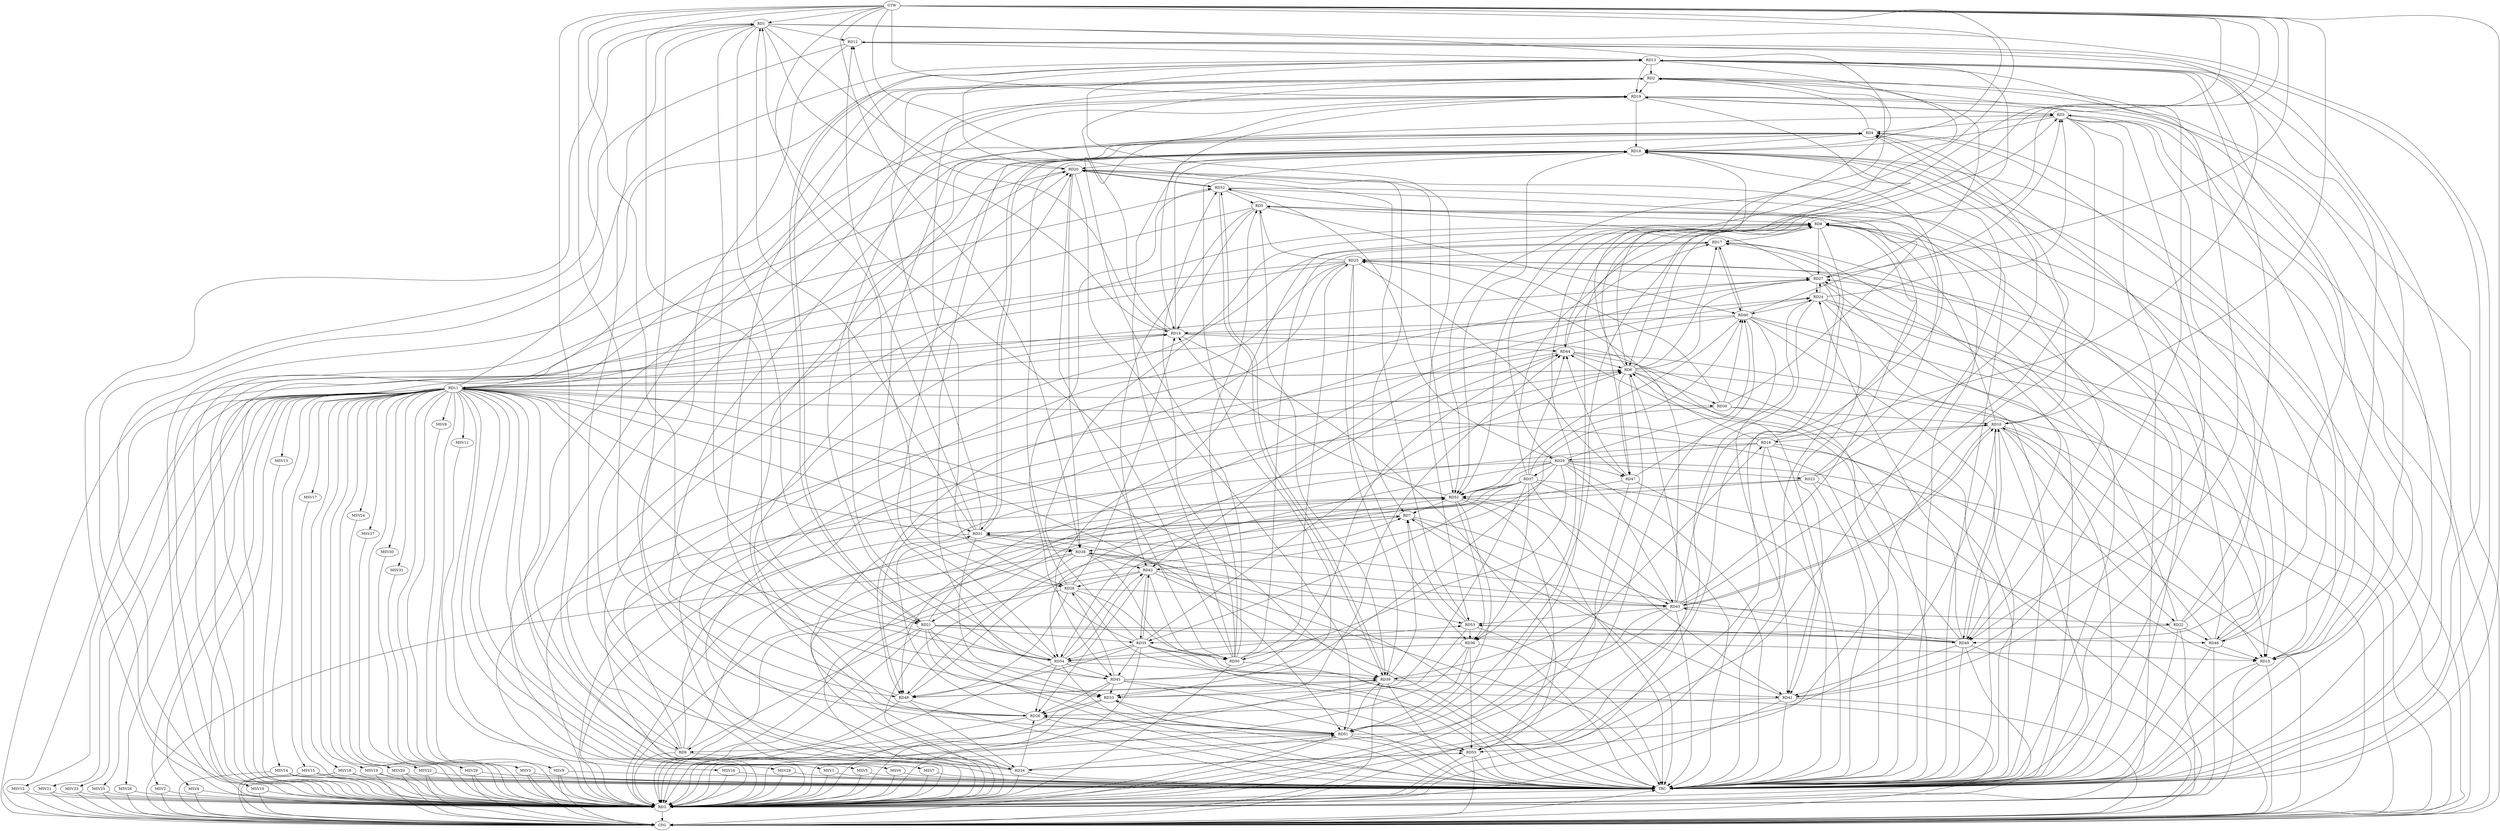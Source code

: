 strict digraph G {
  RD1 [ label="RD1" ];
  RD2 [ label="RD2" ];
  RD3 [ label="RD3" ];
  RD4 [ label="RD4" ];
  RD5 [ label="RD5" ];
  RD6 [ label="RD6" ];
  RD7 [ label="RD7" ];
  RD8 [ label="RD8" ];
  RD9 [ label="RD9" ];
  RD10 [ label="RD10" ];
  RD11 [ label="RD11" ];
  RD12 [ label="RD12" ];
  RD13 [ label="RD13" ];
  RD14 [ label="RD14" ];
  RD15 [ label="RD15" ];
  RD16 [ label="RD16" ];
  RD17 [ label="RD17" ];
  RD18 [ label="RD18" ];
  RD19 [ label="RD19" ];
  RD20 [ label="RD20" ];
  RD21 [ label="RD21" ];
  RD22 [ label="RD22" ];
  RD23 [ label="RD23" ];
  RD24 [ label="RD24" ];
  RD25 [ label="RD25" ];
  RD26 [ label="RD26" ];
  RD27 [ label="RD27" ];
  RD28 [ label="RD28" ];
  RD29 [ label="RD29" ];
  RD30 [ label="RD30" ];
  RD31 [ label="RD31" ];
  RD32 [ label="RD32" ];
  RD33 [ label="RD33" ];
  RD34 [ label="RD34" ];
  RD35 [ label="RD35" ];
  RD36 [ label="RD36" ];
  RD37 [ label="RD37" ];
  RD38 [ label="RD38" ];
  RD39 [ label="RD39" ];
  RD40 [ label="RD40" ];
  RD41 [ label="RD41" ];
  RD42 [ label="RD42" ];
  RD43 [ label="RD43" ];
  RD44 [ label="RD44" ];
  RD45 [ label="RD45" ];
  RD46 [ label="RD46" ];
  RD47 [ label="RD47" ];
  RD48 [ label="RD48" ];
  RD49 [ label="RD49" ];
  RD50 [ label="RD50" ];
  RD51 [ label="RD51" ];
  RD52 [ label="RD52" ];
  RD53 [ label="RD53" ];
  RD54 [ label="RD54" ];
  RD55 [ label="RD55" ];
  GTW [ label="GTW" ];
  REG [ label="REG" ];
  CFG [ label="CFG" ];
  TRC [ label="TRC" ];
  MSV1 [ label="MSV1" ];
  MSV2 [ label="MSV2" ];
  MSV3 [ label="MSV3" ];
  MSV4 [ label="MSV4" ];
  MSV5 [ label="MSV5" ];
  MSV6 [ label="MSV6" ];
  MSV7 [ label="MSV7" ];
  MSV8 [ label="MSV8" ];
  MSV9 [ label="MSV9" ];
  MSV10 [ label="MSV10" ];
  MSV11 [ label="MSV11" ];
  MSV12 [ label="MSV12" ];
  MSV13 [ label="MSV13" ];
  MSV14 [ label="MSV14" ];
  MSV15 [ label="MSV15" ];
  MSV16 [ label="MSV16" ];
  MSV17 [ label="MSV17" ];
  MSV18 [ label="MSV18" ];
  MSV19 [ label="MSV19" ];
  MSV20 [ label="MSV20" ];
  MSV21 [ label="MSV21" ];
  MSV22 [ label="MSV22" ];
  MSV23 [ label="MSV23" ];
  MSV24 [ label="MSV24" ];
  MSV25 [ label="MSV25" ];
  MSV26 [ label="MSV26" ];
  MSV27 [ label="MSV27" ];
  MSV28 [ label="MSV28" ];
  MSV29 [ label="MSV29" ];
  MSV30 [ label="MSV30" ];
  MSV31 [ label="MSV31" ];
  RD11 -> RD1;
  RD1 -> RD12;
  RD1 -> RD14;
  RD1 -> RD20;
  RD1 -> RD21;
  RD31 -> RD1;
  RD34 -> RD1;
  RD1 -> RD48;
  RD50 -> RD1;
  RD1 -> RD52;
  RD1 -> RD54;
  RD4 -> RD2;
  RD11 -> RD2;
  RD13 -> RD2;
  RD14 -> RD2;
  RD2 -> RD19;
  RD27 -> RD2;
  RD2 -> RD28;
  RD29 -> RD2;
  RD31 -> RD2;
  RD2 -> RD41;
  RD2 -> RD45;
  RD3 -> RD4;
  RD3 -> RD18;
  RD3 -> RD19;
  RD19 -> RD3;
  RD22 -> RD3;
  RD24 -> RD3;
  RD40 -> RD3;
  RD3 -> RD49;
  RD51 -> RD3;
  RD54 -> RD3;
  RD3 -> RD55;
  RD11 -> RD4;
  RD15 -> RD4;
  RD4 -> RD18;
  RD23 -> RD4;
  RD43 -> RD4;
  RD45 -> RD4;
  RD48 -> RD4;
  RD54 -> RD4;
  RD5 -> RD8;
  RD5 -> RD14;
  RD23 -> RD5;
  RD25 -> RD5;
  RD27 -> RD5;
  RD32 -> RD5;
  RD5 -> RD39;
  RD5 -> RD40;
  RD5 -> RD42;
  RD50 -> RD5;
  RD6 -> RD8;
  RD9 -> RD6;
  RD6 -> RD11;
  RD11 -> RD6;
  RD16 -> RD6;
  RD6 -> RD17;
  RD6 -> RD18;
  RD19 -> RD6;
  RD6 -> RD27;
  RD6 -> RD30;
  RD34 -> RD6;
  RD35 -> RD6;
  RD44 -> RD6;
  RD6 -> RD47;
  RD55 -> RD6;
  RD7 -> RD31;
  RD31 -> RD7;
  RD39 -> RD7;
  RD41 -> RD7;
  RD7 -> RD43;
  RD48 -> RD7;
  RD52 -> RD7;
  RD53 -> RD7;
  RD10 -> RD8;
  RD13 -> RD8;
  RD8 -> RD17;
  RD8 -> RD27;
  RD35 -> RD8;
  RD37 -> RD8;
  RD43 -> RD8;
  RD8 -> RD45;
  RD8 -> RD49;
  RD51 -> RD8;
  RD8 -> RD55;
  RD9 -> RD11;
  RD9 -> RD14;
  RD9 -> RD20;
  RD21 -> RD9;
  RD51 -> RD9;
  RD9 -> RD52;
  RD10 -> RD16;
  RD10 -> RD18;
  RD10 -> RD22;
  RD30 -> RD10;
  RD10 -> RD43;
  RD43 -> RD10;
  RD45 -> RD10;
  RD46 -> RD10;
  RD10 -> RD49;
  RD49 -> RD10;
  RD51 -> RD10;
  RD11 -> RD20;
  RD11 -> RD24;
  RD11 -> RD27;
  RD11 -> RD30;
  RD11 -> RD31;
  RD11 -> RD38;
  RD11 -> RD39;
  RD11 -> RD51;
  RD11 -> RD54;
  RD12 -> RD13;
  RD14 -> RD12;
  RD12 -> RD15;
  RD16 -> RD12;
  RD31 -> RD12;
  RD12 -> RD51;
  RD15 -> RD13;
  RD13 -> RD19;
  RD20 -> RD13;
  RD13 -> RD21;
  RD21 -> RD13;
  RD22 -> RD13;
  RD41 -> RD13;
  RD13 -> RD49;
  RD13 -> RD52;
  RD13 -> RD53;
  RD14 -> RD18;
  RD19 -> RD14;
  RD28 -> RD14;
  RD40 -> RD14;
  RD14 -> RD44;
  RD52 -> RD14;
  RD14 -> RD55;
  RD16 -> RD15;
  RD18 -> RD15;
  RD21 -> RD15;
  RD32 -> RD15;
  RD40 -> RD15;
  RD44 -> RD15;
  RD46 -> RD15;
  RD16 -> RD29;
  RD39 -> RD16;
  RD16 -> RD41;
  RD16 -> RD48;
  RD17 -> RD25;
  RD17 -> RD40;
  RD40 -> RD17;
  RD43 -> RD17;
  RD44 -> RD17;
  RD17 -> RD49;
  RD50 -> RD17;
  RD19 -> RD18;
  RD18 -> RD20;
  RD26 -> RD18;
  RD28 -> RD18;
  RD18 -> RD31;
  RD31 -> RD18;
  RD33 -> RD18;
  RD46 -> RD18;
  RD50 -> RD18;
  RD18 -> RD52;
  RD18 -> RD54;
  RD18 -> RD55;
  RD34 -> RD19;
  RD19 -> RD46;
  RD50 -> RD19;
  RD54 -> RD19;
  RD26 -> RD20;
  RD20 -> RD32;
  RD32 -> RD20;
  RD20 -> RD38;
  RD20 -> RD50;
  RD20 -> RD51;
  RD20 -> RD52;
  RD53 -> RD20;
  RD21 -> RD24;
  RD21 -> RD33;
  RD21 -> RD35;
  RD37 -> RD21;
  RD21 -> RD46;
  RD21 -> RD51;
  RD22 -> RD27;
  RD22 -> RD35;
  RD43 -> RD22;
  RD22 -> RD46;
  RD29 -> RD23;
  RD23 -> RD52;
  RD24 -> RD27;
  RD27 -> RD24;
  RD24 -> RD40;
  RD24 -> RD46;
  RD47 -> RD24;
  RD49 -> RD24;
  RD25 -> RD27;
  RD30 -> RD25;
  RD25 -> RD34;
  RD25 -> RD36;
  RD25 -> RD39;
  RD43 -> RD25;
  RD46 -> RD25;
  RD25 -> RD47;
  RD25 -> RD48;
  RD50 -> RD25;
  RD26 -> RD31;
  RD33 -> RD26;
  RD34 -> RD26;
  RD41 -> RD26;
  RD42 -> RD26;
  RD45 -> RD26;
  RD26 -> RD51;
  RD51 -> RD26;
  RD54 -> RD26;
  RD27 -> RD41;
  RD46 -> RD27;
  RD27 -> RD48;
  RD42 -> RD28;
  RD28 -> RD43;
  RD45 -> RD28;
  RD28 -> RD48;
  RD28 -> RD50;
  RD32 -> RD29;
  RD29 -> RD37;
  RD29 -> RD40;
  RD29 -> RD42;
  RD29 -> RD43;
  RD29 -> RD47;
  RD29 -> RD50;
  RD29 -> RD52;
  RD29 -> RD54;
  RD30 -> RD32;
  RD30 -> RD40;
  RD31 -> RD33;
  RD31 -> RD38;
  RD49 -> RD31;
  RD35 -> RD32;
  RD32 -> RD39;
  RD39 -> RD32;
  RD50 -> RD32;
  RD37 -> RD33;
  RD39 -> RD33;
  RD33 -> RD44;
  RD45 -> RD33;
  RD51 -> RD33;
  RD48 -> RD34;
  RD34 -> RD51;
  RD34 -> RD52;
  RD34 -> RD55;
  RD55 -> RD34;
  RD37 -> RD35;
  RD35 -> RD42;
  RD42 -> RD35;
  RD35 -> RD45;
  RD35 -> RD48;
  RD35 -> RD50;
  RD35 -> RD54;
  RD37 -> RD36;
  RD36 -> RD51;
  RD52 -> RD36;
  RD53 -> RD36;
  RD36 -> RD54;
  RD36 -> RD55;
  RD37 -> RD40;
  RD37 -> RD41;
  RD37 -> RD44;
  RD37 -> RD52;
  RD38 -> RD39;
  RD38 -> RD42;
  RD43 -> RD38;
  RD47 -> RD38;
  RD38 -> RD48;
  RD38 -> RD53;
  RD39 -> RD41;
  RD43 -> RD39;
  RD39 -> RD48;
  RD48 -> RD39;
  RD51 -> RD39;
  RD54 -> RD39;
  RD40 -> RD41;
  RD40 -> RD42;
  RD40 -> RD52;
  RD49 -> RD41;
  RD42 -> RD43;
  RD42 -> RD50;
  RD54 -> RD42;
  RD49 -> RD43;
  RD43 -> RD52;
  RD43 -> RD53;
  RD45 -> RD44;
  RD47 -> RD44;
  RD49 -> RD44;
  RD44 -> RD54;
  RD54 -> RD45;
  RD45 -> RD55;
  RD49 -> RD53;
  RD53 -> RD49;
  RD52 -> RD51;
  RD51 -> RD55;
  RD54 -> RD52;
  RD54 -> RD53;
  GTW -> RD44;
  GTW -> RD19;
  GTW -> RD21;
  GTW -> RD10;
  GTW -> RD33;
  GTW -> RD9;
  GTW -> RD36;
  GTW -> RD6;
  GTW -> RD18;
  GTW -> RD26;
  GTW -> RD47;
  GTW -> RD28;
  GTW -> RD1;
  GTW -> RD27;
  GTW -> RD7;
  GTW -> RD38;
  RD1 -> REG;
  RD2 -> REG;
  RD3 -> REG;
  RD4 -> REG;
  RD5 -> REG;
  RD6 -> REG;
  RD7 -> REG;
  RD8 -> REG;
  RD9 -> REG;
  RD10 -> REG;
  RD11 -> REG;
  RD12 -> REG;
  RD13 -> REG;
  RD14 -> REG;
  RD15 -> REG;
  RD16 -> REG;
  RD17 -> REG;
  RD18 -> REG;
  RD19 -> REG;
  RD20 -> REG;
  RD21 -> REG;
  RD22 -> REG;
  RD23 -> REG;
  RD24 -> REG;
  RD25 -> REG;
  RD26 -> REG;
  RD27 -> REG;
  RD28 -> REG;
  RD29 -> REG;
  RD30 -> REG;
  RD31 -> REG;
  RD32 -> REG;
  RD33 -> REG;
  RD34 -> REG;
  RD35 -> REG;
  RD36 -> REG;
  RD37 -> REG;
  RD38 -> REG;
  RD39 -> REG;
  RD40 -> REG;
  RD41 -> REG;
  RD42 -> REG;
  RD43 -> REG;
  RD44 -> REG;
  RD45 -> REG;
  RD46 -> REG;
  RD47 -> REG;
  RD48 -> REG;
  RD49 -> REG;
  RD50 -> REG;
  RD51 -> REG;
  RD52 -> REG;
  RD53 -> REG;
  RD54 -> REG;
  RD55 -> REG;
  RD23 -> CFG;
  RD3 -> CFG;
  RD14 -> CFG;
  RD41 -> CFG;
  RD6 -> CFG;
  RD38 -> CFG;
  RD40 -> CFG;
  RD37 -> CFG;
  RD10 -> CFG;
  RD2 -> CFG;
  RD8 -> CFG;
  RD29 -> CFG;
  RD4 -> CFG;
  RD39 -> CFG;
  RD55 -> CFG;
  RD24 -> CFG;
  RD52 -> CFG;
  RD15 -> CFG;
  RD35 -> CFG;
  RD49 -> CFG;
  RD25 -> CFG;
  RD51 -> CFG;
  REG -> CFG;
  RD1 -> TRC;
  RD2 -> TRC;
  RD3 -> TRC;
  RD4 -> TRC;
  RD5 -> TRC;
  RD6 -> TRC;
  RD7 -> TRC;
  RD8 -> TRC;
  RD9 -> TRC;
  RD10 -> TRC;
  RD11 -> TRC;
  RD12 -> TRC;
  RD13 -> TRC;
  RD14 -> TRC;
  RD15 -> TRC;
  RD16 -> TRC;
  RD17 -> TRC;
  RD18 -> TRC;
  RD19 -> TRC;
  RD20 -> TRC;
  RD21 -> TRC;
  RD22 -> TRC;
  RD23 -> TRC;
  RD24 -> TRC;
  RD25 -> TRC;
  RD26 -> TRC;
  RD27 -> TRC;
  RD28 -> TRC;
  RD29 -> TRC;
  RD30 -> TRC;
  RD31 -> TRC;
  RD32 -> TRC;
  RD33 -> TRC;
  RD34 -> TRC;
  RD35 -> TRC;
  RD36 -> TRC;
  RD37 -> TRC;
  RD38 -> TRC;
  RD39 -> TRC;
  RD40 -> TRC;
  RD41 -> TRC;
  RD42 -> TRC;
  RD43 -> TRC;
  RD44 -> TRC;
  RD45 -> TRC;
  RD46 -> TRC;
  RD47 -> TRC;
  RD48 -> TRC;
  RD49 -> TRC;
  RD50 -> TRC;
  RD51 -> TRC;
  RD52 -> TRC;
  RD53 -> TRC;
  RD54 -> TRC;
  RD55 -> TRC;
  GTW -> TRC;
  CFG -> TRC;
  TRC -> REG;
  RD11 -> MSV1;
  RD11 -> MSV2;
  RD11 -> MSV3;
  RD11 -> MSV4;
  MSV1 -> REG;
  MSV1 -> TRC;
  MSV2 -> REG;
  MSV2 -> CFG;
  MSV3 -> REG;
  MSV3 -> TRC;
  MSV3 -> CFG;
  MSV4 -> REG;
  MSV4 -> CFG;
  RD11 -> MSV5;
  RD11 -> MSV6;
  MSV5 -> REG;
  MSV5 -> TRC;
  MSV6 -> REG;
  MSV6 -> TRC;
  RD11 -> MSV7;
  MSV7 -> REG;
  MSV7 -> TRC;
  RD11 -> MSV8;
  RD11 -> MSV9;
  RD11 -> MSV10;
  RD11 -> MSV11;
  MSV8 -> REG;
  MSV9 -> REG;
  MSV9 -> TRC;
  MSV9 -> CFG;
  MSV10 -> REG;
  MSV10 -> CFG;
  MSV11 -> REG;
  RD11 -> MSV12;
  RD11 -> MSV13;
  MSV12 -> REG;
  MSV12 -> CFG;
  MSV13 -> REG;
  RD11 -> MSV14;
  MSV14 -> REG;
  MSV14 -> TRC;
  MSV14 -> CFG;
  RD11 -> MSV15;
  MSV15 -> REG;
  MSV15 -> TRC;
  MSV15 -> CFG;
  RD11 -> MSV16;
  RD11 -> MSV17;
  RD11 -> MSV18;
  RD11 -> MSV19;
  RD11 -> MSV20;
  RD11 -> MSV21;
  MSV16 -> REG;
  MSV16 -> TRC;
  MSV17 -> REG;
  MSV18 -> REG;
  MSV18 -> TRC;
  MSV18 -> CFG;
  MSV19 -> REG;
  MSV19 -> TRC;
  MSV19 -> CFG;
  MSV20 -> REG;
  MSV20 -> TRC;
  MSV20 -> CFG;
  MSV21 -> REG;
  MSV21 -> CFG;
  RD11 -> MSV22;
  RD11 -> MSV23;
  MSV22 -> REG;
  MSV22 -> TRC;
  MSV22 -> CFG;
  MSV23 -> REG;
  MSV23 -> CFG;
  RD11 -> MSV24;
  RD11 -> MSV25;
  RD11 -> MSV26;
  MSV24 -> REG;
  MSV25 -> REG;
  MSV25 -> CFG;
  MSV26 -> REG;
  MSV26 -> CFG;
  RD11 -> MSV27;
  RD11 -> MSV28;
  MSV27 -> REG;
  MSV28 -> REG;
  MSV28 -> TRC;
  RD11 -> MSV29;
  RD11 -> MSV30;
  RD11 -> MSV31;
  MSV29 -> REG;
  MSV29 -> TRC;
  MSV29 -> CFG;
  MSV30 -> REG;
  MSV31 -> REG;
}
